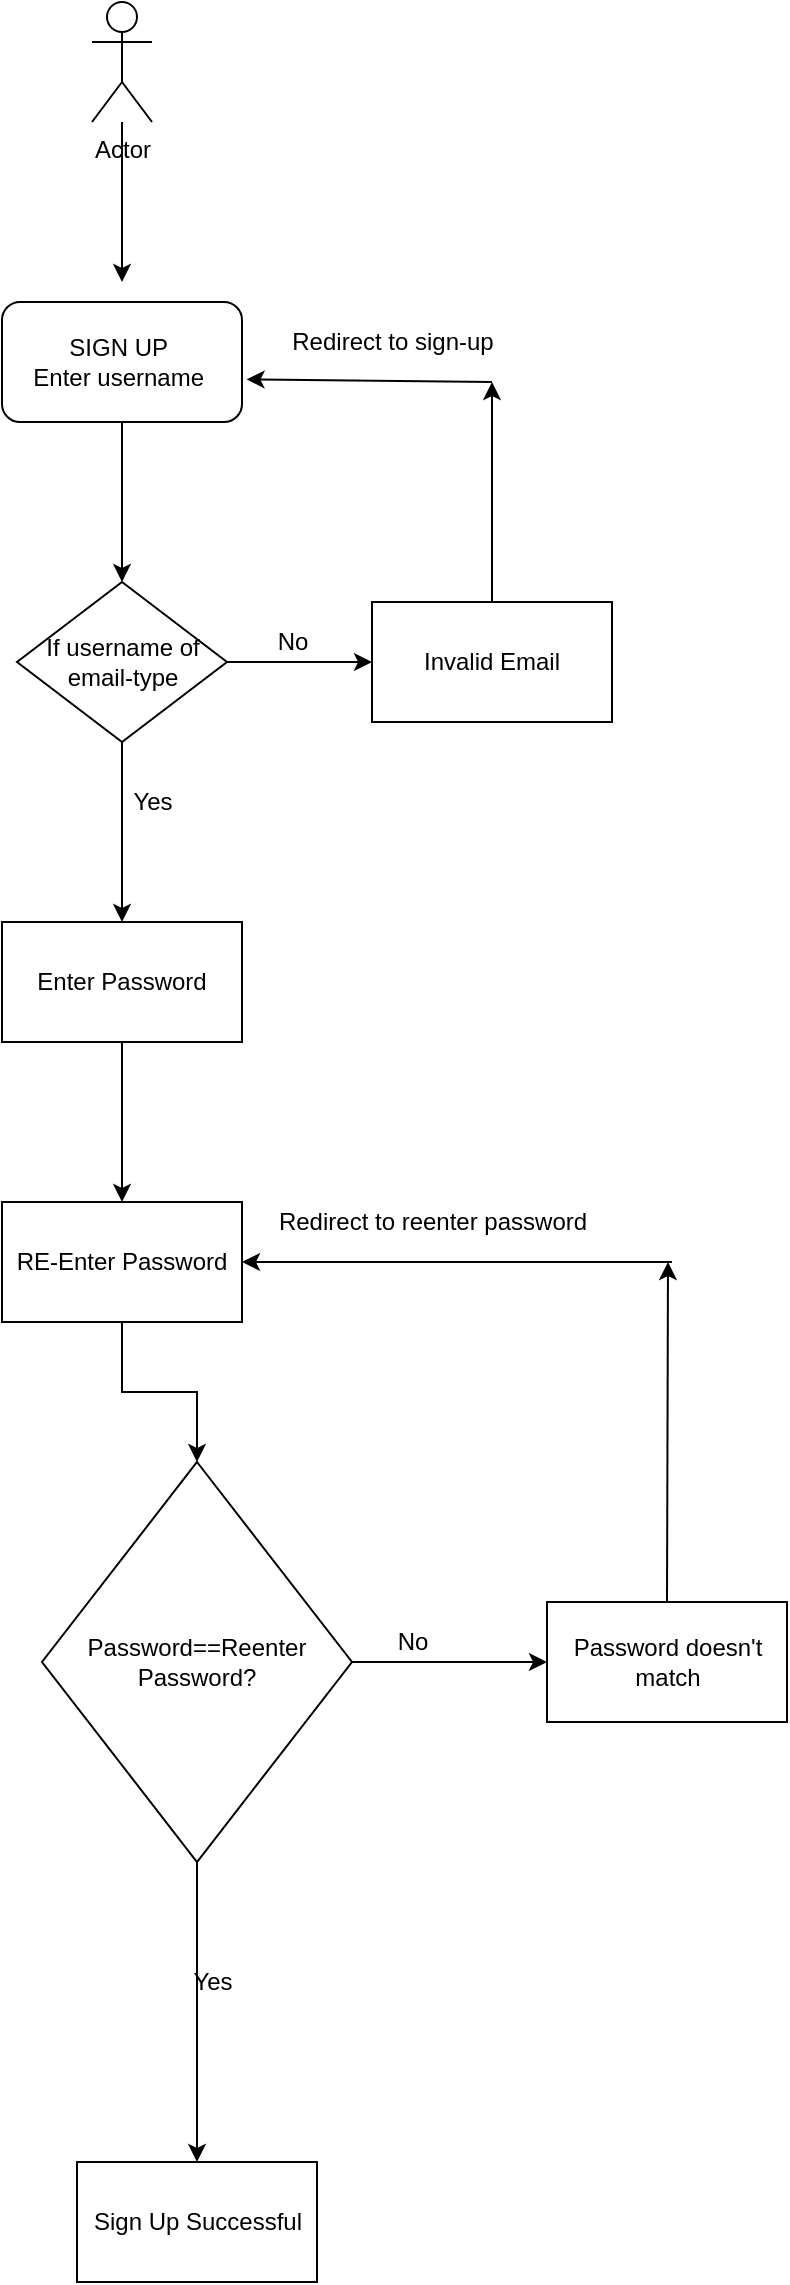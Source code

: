 <mxfile version="20.0.1" type="google"><diagram id="C5RBs43oDa-KdzZeNtuy" name="Page-1"><mxGraphModel dx="2234" dy="1223" grid="1" gridSize="10" guides="1" tooltips="1" connect="1" arrows="1" fold="1" page="1" pageScale="1" pageWidth="827" pageHeight="1169" math="0" shadow="0"><root><mxCell id="WIyWlLk6GJQsqaUBKTNV-0"/><mxCell id="WIyWlLk6GJQsqaUBKTNV-1" parent="WIyWlLk6GJQsqaUBKTNV-0"/><mxCell id="Ou9LILLlEsxMyDLmSHei-2" value="" style="edgeStyle=orthogonalEdgeStyle;rounded=0;orthogonalLoop=1;jettySize=auto;html=1;" edge="1" parent="WIyWlLk6GJQsqaUBKTNV-1" source="Ou9LILLlEsxMyDLmSHei-0"><mxGeometry relative="1" as="geometry"><mxPoint x="345" y="190" as="targetPoint"/></mxGeometry></mxCell><mxCell id="Ou9LILLlEsxMyDLmSHei-0" value="Actor" style="shape=umlActor;verticalLabelPosition=bottom;verticalAlign=top;html=1;outlineConnect=0;" vertex="1" parent="WIyWlLk6GJQsqaUBKTNV-1"><mxGeometry x="330" y="50" width="30" height="60" as="geometry"/></mxCell><mxCell id="Ou9LILLlEsxMyDLmSHei-5" value="" style="edgeStyle=orthogonalEdgeStyle;rounded=0;orthogonalLoop=1;jettySize=auto;html=1;" edge="1" parent="WIyWlLk6GJQsqaUBKTNV-1" source="Ou9LILLlEsxMyDLmSHei-3"><mxGeometry relative="1" as="geometry"><mxPoint x="345" y="340" as="targetPoint"/></mxGeometry></mxCell><mxCell id="Ou9LILLlEsxMyDLmSHei-3" value="SIGN UP&amp;nbsp;&lt;br&gt;Enter username&amp;nbsp;" style="rounded=1;whiteSpace=wrap;html=1;" vertex="1" parent="WIyWlLk6GJQsqaUBKTNV-1"><mxGeometry x="285" y="200" width="120" height="60" as="geometry"/></mxCell><mxCell id="Ou9LILLlEsxMyDLmSHei-8" value="" style="edgeStyle=orthogonalEdgeStyle;rounded=0;orthogonalLoop=1;jettySize=auto;html=1;" edge="1" parent="WIyWlLk6GJQsqaUBKTNV-1" source="Ou9LILLlEsxMyDLmSHei-6" target="Ou9LILLlEsxMyDLmSHei-7"><mxGeometry relative="1" as="geometry"/></mxCell><mxCell id="Ou9LILLlEsxMyDLmSHei-15" value="" style="edgeStyle=orthogonalEdgeStyle;rounded=0;orthogonalLoop=1;jettySize=auto;html=1;" edge="1" parent="WIyWlLk6GJQsqaUBKTNV-1" source="Ou9LILLlEsxMyDLmSHei-6" target="Ou9LILLlEsxMyDLmSHei-14"><mxGeometry relative="1" as="geometry"/></mxCell><mxCell id="Ou9LILLlEsxMyDLmSHei-6" value="If username of email-type" style="rhombus;whiteSpace=wrap;html=1;" vertex="1" parent="WIyWlLk6GJQsqaUBKTNV-1"><mxGeometry x="292.5" y="340" width="105" height="80" as="geometry"/></mxCell><mxCell id="Ou9LILLlEsxMyDLmSHei-11" value="" style="edgeStyle=orthogonalEdgeStyle;rounded=0;orthogonalLoop=1;jettySize=auto;html=1;" edge="1" parent="WIyWlLk6GJQsqaUBKTNV-1" source="Ou9LILLlEsxMyDLmSHei-7"><mxGeometry relative="1" as="geometry"><mxPoint x="530" y="240" as="targetPoint"/></mxGeometry></mxCell><mxCell id="Ou9LILLlEsxMyDLmSHei-7" value="Invalid Email" style="whiteSpace=wrap;html=1;" vertex="1" parent="WIyWlLk6GJQsqaUBKTNV-1"><mxGeometry x="470" y="350" width="120" height="60" as="geometry"/></mxCell><mxCell id="Ou9LILLlEsxMyDLmSHei-9" value="No" style="text;html=1;align=center;verticalAlign=middle;resizable=0;points=[];autosize=1;strokeColor=none;fillColor=none;" vertex="1" parent="WIyWlLk6GJQsqaUBKTNV-1"><mxGeometry x="415" y="360" width="30" height="20" as="geometry"/></mxCell><mxCell id="Ou9LILLlEsxMyDLmSHei-12" value="" style="endArrow=classic;html=1;rounded=0;entryX=1.019;entryY=0.644;entryDx=0;entryDy=0;entryPerimeter=0;" edge="1" parent="WIyWlLk6GJQsqaUBKTNV-1" target="Ou9LILLlEsxMyDLmSHei-3"><mxGeometry width="50" height="50" relative="1" as="geometry"><mxPoint x="530" y="240" as="sourcePoint"/><mxPoint x="580" y="190" as="targetPoint"/></mxGeometry></mxCell><mxCell id="Ou9LILLlEsxMyDLmSHei-13" value="Redirect to sign-up" style="text;html=1;align=center;verticalAlign=middle;resizable=0;points=[];autosize=1;strokeColor=none;fillColor=none;" vertex="1" parent="WIyWlLk6GJQsqaUBKTNV-1"><mxGeometry x="420" y="210" width="120" height="20" as="geometry"/></mxCell><mxCell id="Ou9LILLlEsxMyDLmSHei-18" value="" style="edgeStyle=orthogonalEdgeStyle;rounded=0;orthogonalLoop=1;jettySize=auto;html=1;" edge="1" parent="WIyWlLk6GJQsqaUBKTNV-1" source="Ou9LILLlEsxMyDLmSHei-14" target="Ou9LILLlEsxMyDLmSHei-17"><mxGeometry relative="1" as="geometry"/></mxCell><mxCell id="Ou9LILLlEsxMyDLmSHei-14" value="Enter Password" style="whiteSpace=wrap;html=1;" vertex="1" parent="WIyWlLk6GJQsqaUBKTNV-1"><mxGeometry x="285" y="510" width="120" height="60" as="geometry"/></mxCell><mxCell id="Ou9LILLlEsxMyDLmSHei-16" value="Yes" style="text;html=1;align=center;verticalAlign=middle;resizable=0;points=[];autosize=1;strokeColor=none;fillColor=none;" vertex="1" parent="WIyWlLk6GJQsqaUBKTNV-1"><mxGeometry x="340" y="440" width="40" height="20" as="geometry"/></mxCell><mxCell id="Ou9LILLlEsxMyDLmSHei-22" value="" style="edgeStyle=orthogonalEdgeStyle;rounded=0;orthogonalLoop=1;jettySize=auto;html=1;" edge="1" parent="WIyWlLk6GJQsqaUBKTNV-1" source="Ou9LILLlEsxMyDLmSHei-17" target="Ou9LILLlEsxMyDLmSHei-21"><mxGeometry relative="1" as="geometry"/></mxCell><mxCell id="Ou9LILLlEsxMyDLmSHei-17" value="RE-Enter Password" style="whiteSpace=wrap;html=1;" vertex="1" parent="WIyWlLk6GJQsqaUBKTNV-1"><mxGeometry x="285" y="650" width="120" height="60" as="geometry"/></mxCell><mxCell id="Ou9LILLlEsxMyDLmSHei-24" value="" style="edgeStyle=orthogonalEdgeStyle;rounded=0;orthogonalLoop=1;jettySize=auto;html=1;" edge="1" parent="WIyWlLk6GJQsqaUBKTNV-1" source="Ou9LILLlEsxMyDLmSHei-21" target="Ou9LILLlEsxMyDLmSHei-23"><mxGeometry relative="1" as="geometry"/></mxCell><mxCell id="Ou9LILLlEsxMyDLmSHei-26" value="" style="edgeStyle=orthogonalEdgeStyle;rounded=0;orthogonalLoop=1;jettySize=auto;html=1;" edge="1" parent="WIyWlLk6GJQsqaUBKTNV-1" source="Ou9LILLlEsxMyDLmSHei-21" target="Ou9LILLlEsxMyDLmSHei-25"><mxGeometry relative="1" as="geometry"/></mxCell><mxCell id="Ou9LILLlEsxMyDLmSHei-21" value="Password==Reenter Password?" style="rhombus;whiteSpace=wrap;html=1;" vertex="1" parent="WIyWlLk6GJQsqaUBKTNV-1"><mxGeometry x="305" y="780" width="155" height="200" as="geometry"/></mxCell><mxCell id="Ou9LILLlEsxMyDLmSHei-23" value="Password doesn't match" style="whiteSpace=wrap;html=1;" vertex="1" parent="WIyWlLk6GJQsqaUBKTNV-1"><mxGeometry x="557.5" y="850" width="120" height="60" as="geometry"/></mxCell><mxCell id="Ou9LILLlEsxMyDLmSHei-25" value="Sign Up Successful" style="whiteSpace=wrap;html=1;" vertex="1" parent="WIyWlLk6GJQsqaUBKTNV-1"><mxGeometry x="322.5" y="1130" width="120" height="60" as="geometry"/></mxCell><mxCell id="Ou9LILLlEsxMyDLmSHei-27" value="Yes" style="text;html=1;align=center;verticalAlign=middle;resizable=0;points=[];autosize=1;strokeColor=none;fillColor=none;" vertex="1" parent="WIyWlLk6GJQsqaUBKTNV-1"><mxGeometry x="370" y="1030" width="40" height="20" as="geometry"/></mxCell><mxCell id="Ou9LILLlEsxMyDLmSHei-28" value="No" style="text;html=1;align=center;verticalAlign=middle;resizable=0;points=[];autosize=1;strokeColor=none;fillColor=none;" vertex="1" parent="WIyWlLk6GJQsqaUBKTNV-1"><mxGeometry x="475" y="860" width="30" height="20" as="geometry"/></mxCell><mxCell id="Ou9LILLlEsxMyDLmSHei-29" value="" style="endArrow=classic;html=1;rounded=0;exitX=0.5;exitY=0;exitDx=0;exitDy=0;" edge="1" parent="WIyWlLk6GJQsqaUBKTNV-1" source="Ou9LILLlEsxMyDLmSHei-23"><mxGeometry width="50" height="50" relative="1" as="geometry"><mxPoint x="460" y="840" as="sourcePoint"/><mxPoint x="618" y="680" as="targetPoint"/></mxGeometry></mxCell><mxCell id="Ou9LILLlEsxMyDLmSHei-30" value="" style="endArrow=classic;html=1;rounded=0;" edge="1" parent="WIyWlLk6GJQsqaUBKTNV-1"><mxGeometry width="50" height="50" relative="1" as="geometry"><mxPoint x="620" y="680" as="sourcePoint"/><mxPoint x="405" y="680" as="targetPoint"/></mxGeometry></mxCell><mxCell id="Ou9LILLlEsxMyDLmSHei-31" value="Redirect to reenter password" style="text;html=1;align=center;verticalAlign=middle;resizable=0;points=[];autosize=1;strokeColor=none;fillColor=none;" vertex="1" parent="WIyWlLk6GJQsqaUBKTNV-1"><mxGeometry x="415" y="650" width="170" height="20" as="geometry"/></mxCell></root></mxGraphModel></diagram></mxfile>